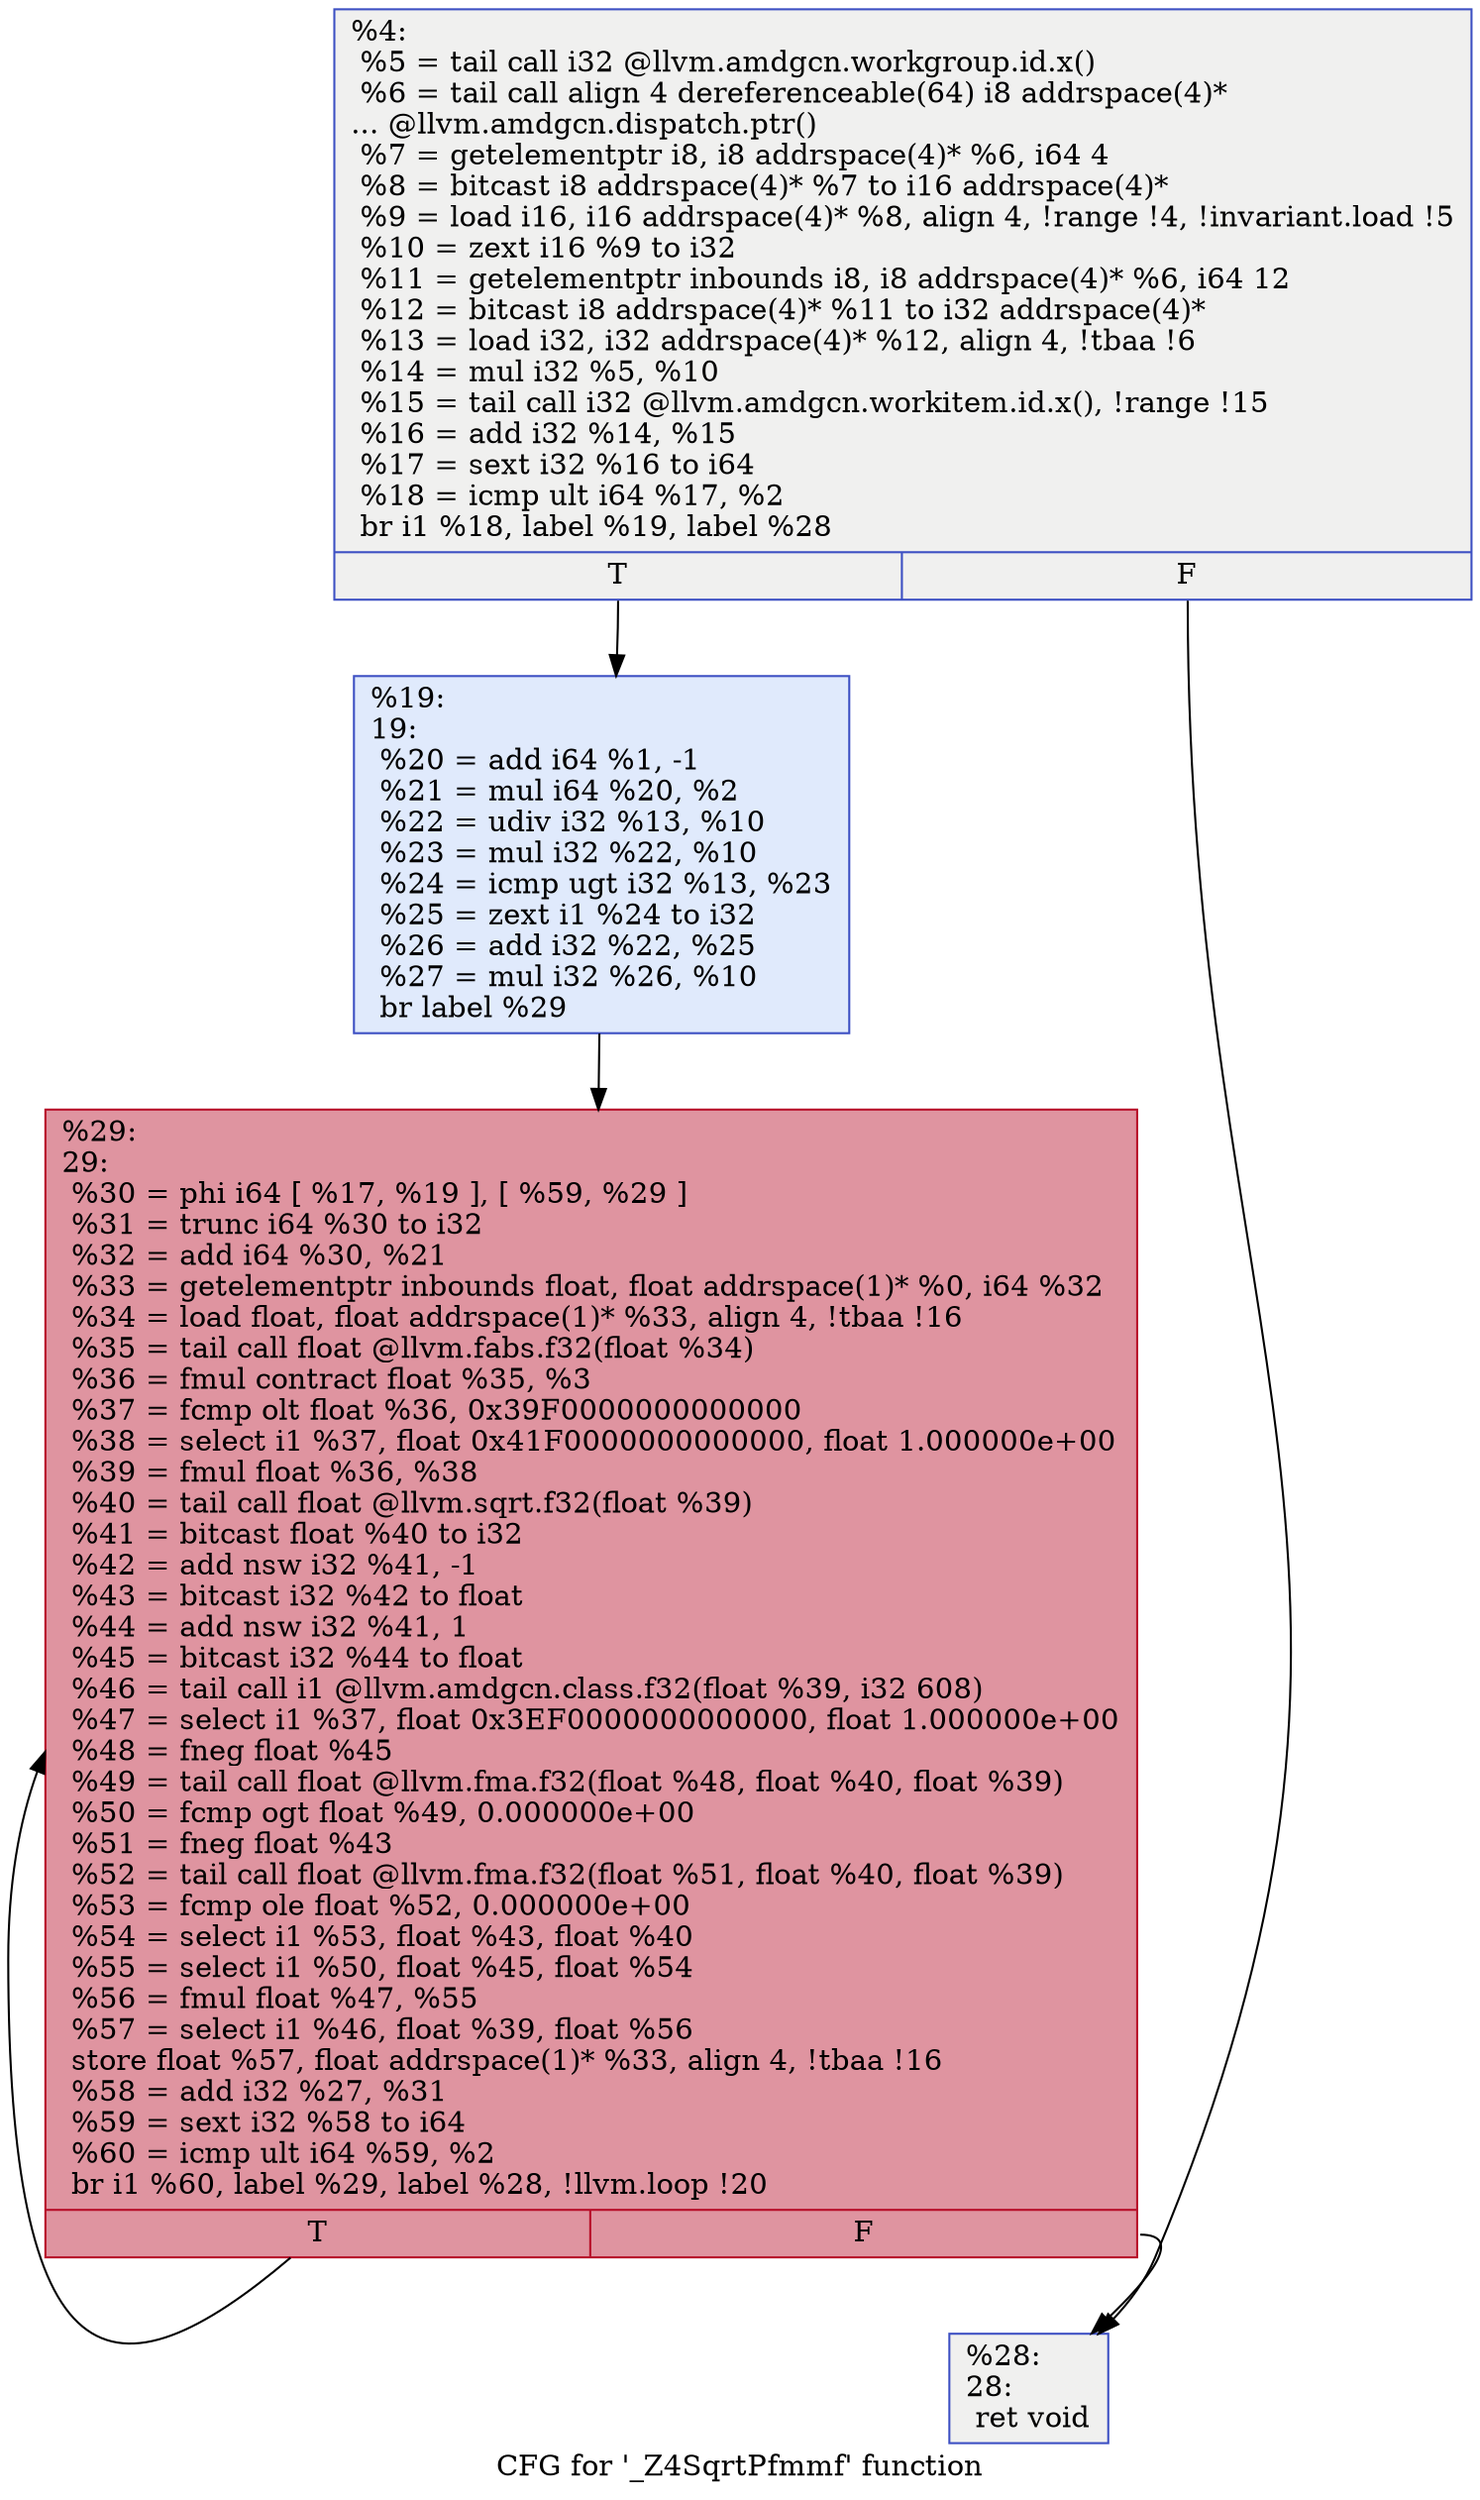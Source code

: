digraph "CFG for '_Z4SqrtPfmmf' function" {
	label="CFG for '_Z4SqrtPfmmf' function";

	Node0x4d04a10 [shape=record,color="#3d50c3ff", style=filled, fillcolor="#dedcdb70",label="{%4:\l  %5 = tail call i32 @llvm.amdgcn.workgroup.id.x()\l  %6 = tail call align 4 dereferenceable(64) i8 addrspace(4)*\l... @llvm.amdgcn.dispatch.ptr()\l  %7 = getelementptr i8, i8 addrspace(4)* %6, i64 4\l  %8 = bitcast i8 addrspace(4)* %7 to i16 addrspace(4)*\l  %9 = load i16, i16 addrspace(4)* %8, align 4, !range !4, !invariant.load !5\l  %10 = zext i16 %9 to i32\l  %11 = getelementptr inbounds i8, i8 addrspace(4)* %6, i64 12\l  %12 = bitcast i8 addrspace(4)* %11 to i32 addrspace(4)*\l  %13 = load i32, i32 addrspace(4)* %12, align 4, !tbaa !6\l  %14 = mul i32 %5, %10\l  %15 = tail call i32 @llvm.amdgcn.workitem.id.x(), !range !15\l  %16 = add i32 %14, %15\l  %17 = sext i32 %16 to i64\l  %18 = icmp ult i64 %17, %2\l  br i1 %18, label %19, label %28\l|{<s0>T|<s1>F}}"];
	Node0x4d04a10:s0 -> Node0x4d06d30;
	Node0x4d04a10:s1 -> Node0x4d06dc0;
	Node0x4d06d30 [shape=record,color="#3d50c3ff", style=filled, fillcolor="#b9d0f970",label="{%19:\l19:                                               \l  %20 = add i64 %1, -1\l  %21 = mul i64 %20, %2\l  %22 = udiv i32 %13, %10\l  %23 = mul i32 %22, %10\l  %24 = icmp ugt i32 %13, %23\l  %25 = zext i1 %24 to i32\l  %26 = add i32 %22, %25\l  %27 = mul i32 %26, %10\l  br label %29\l}"];
	Node0x4d06d30 -> Node0x4d07360;
	Node0x4d06dc0 [shape=record,color="#3d50c3ff", style=filled, fillcolor="#dedcdb70",label="{%28:\l28:                                               \l  ret void\l}"];
	Node0x4d07360 [shape=record,color="#b70d28ff", style=filled, fillcolor="#b70d2870",label="{%29:\l29:                                               \l  %30 = phi i64 [ %17, %19 ], [ %59, %29 ]\l  %31 = trunc i64 %30 to i32\l  %32 = add i64 %30, %21\l  %33 = getelementptr inbounds float, float addrspace(1)* %0, i64 %32\l  %34 = load float, float addrspace(1)* %33, align 4, !tbaa !16\l  %35 = tail call float @llvm.fabs.f32(float %34)\l  %36 = fmul contract float %35, %3\l  %37 = fcmp olt float %36, 0x39F0000000000000\l  %38 = select i1 %37, float 0x41F0000000000000, float 1.000000e+00\l  %39 = fmul float %36, %38\l  %40 = tail call float @llvm.sqrt.f32(float %39)\l  %41 = bitcast float %40 to i32\l  %42 = add nsw i32 %41, -1\l  %43 = bitcast i32 %42 to float\l  %44 = add nsw i32 %41, 1\l  %45 = bitcast i32 %44 to float\l  %46 = tail call i1 @llvm.amdgcn.class.f32(float %39, i32 608)\l  %47 = select i1 %37, float 0x3EF0000000000000, float 1.000000e+00\l  %48 = fneg float %45\l  %49 = tail call float @llvm.fma.f32(float %48, float %40, float %39)\l  %50 = fcmp ogt float %49, 0.000000e+00\l  %51 = fneg float %43\l  %52 = tail call float @llvm.fma.f32(float %51, float %40, float %39)\l  %53 = fcmp ole float %52, 0.000000e+00\l  %54 = select i1 %53, float %43, float %40\l  %55 = select i1 %50, float %45, float %54\l  %56 = fmul float %47, %55\l  %57 = select i1 %46, float %39, float %56\l  store float %57, float addrspace(1)* %33, align 4, !tbaa !16\l  %58 = add i32 %27, %31\l  %59 = sext i32 %58 to i64\l  %60 = icmp ult i64 %59, %2\l  br i1 %60, label %29, label %28, !llvm.loop !20\l|{<s0>T|<s1>F}}"];
	Node0x4d07360:s0 -> Node0x4d07360;
	Node0x4d07360:s1 -> Node0x4d06dc0;
}
